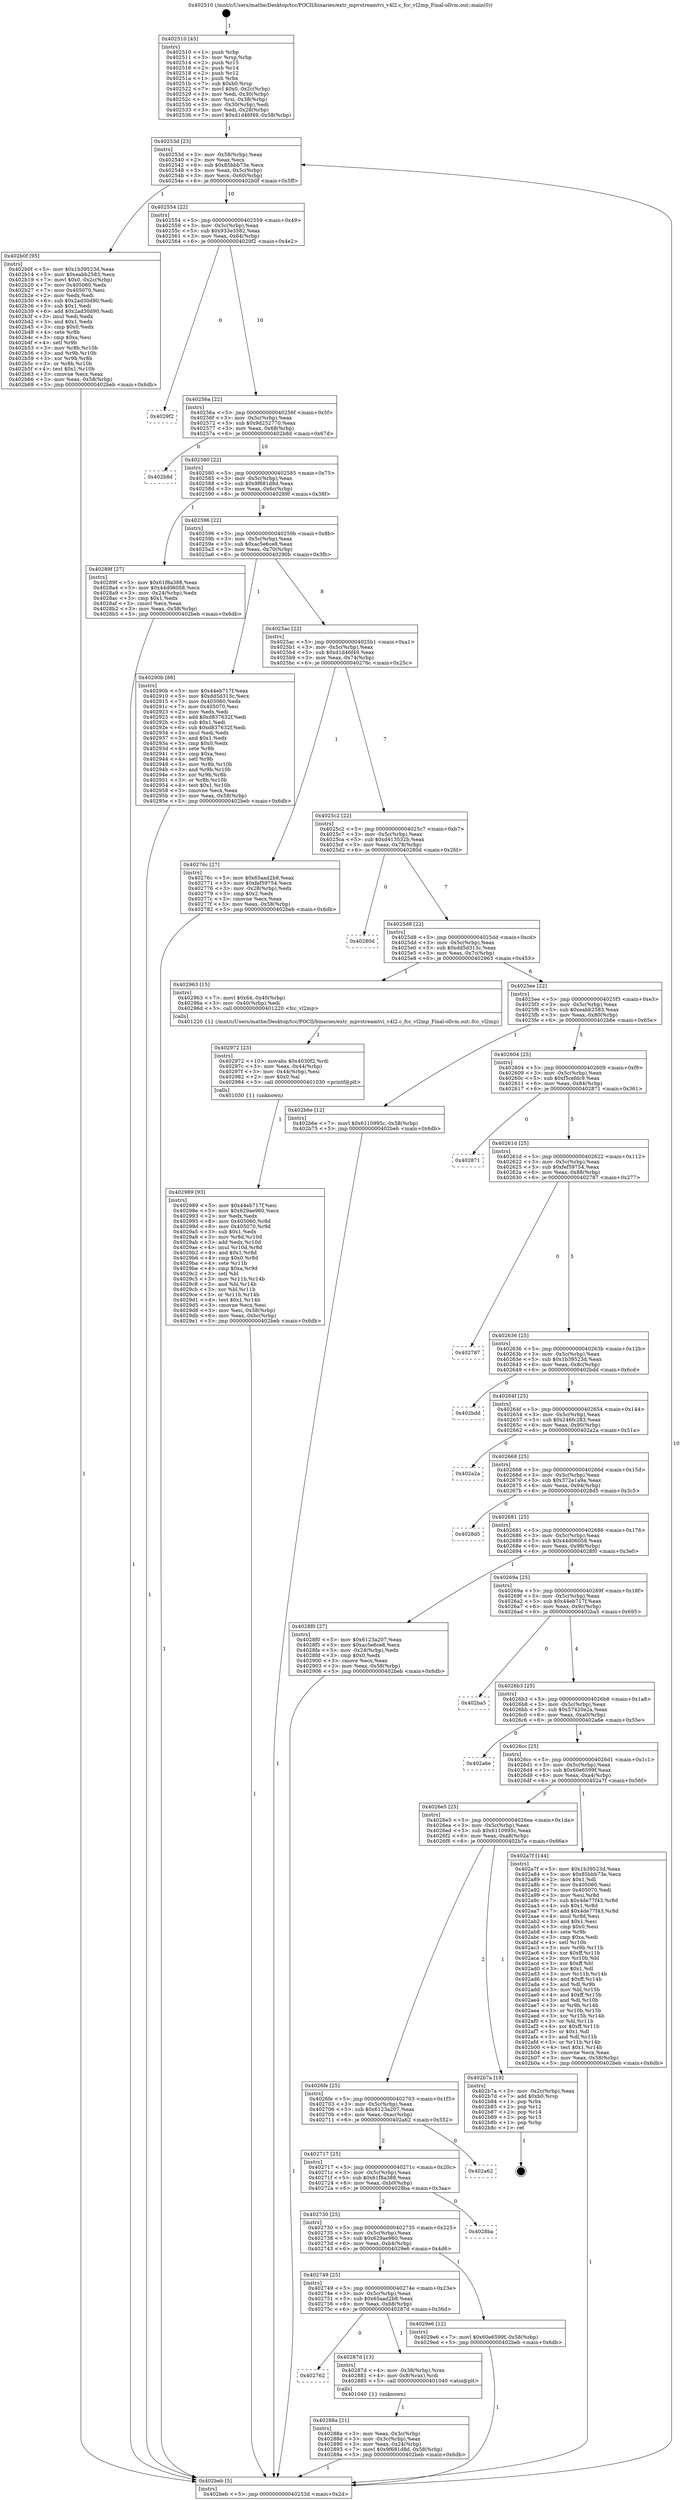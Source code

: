 digraph "0x402510" {
  label = "0x402510 (/mnt/c/Users/mathe/Desktop/tcc/POCII/binaries/extr_mpvstreamtvi_v4l2.c_fcc_vl2mp_Final-ollvm.out::main(0))"
  labelloc = "t"
  node[shape=record]

  Entry [label="",width=0.3,height=0.3,shape=circle,fillcolor=black,style=filled]
  "0x40253d" [label="{
     0x40253d [23]\l
     | [instrs]\l
     &nbsp;&nbsp;0x40253d \<+3\>: mov -0x58(%rbp),%eax\l
     &nbsp;&nbsp;0x402540 \<+2\>: mov %eax,%ecx\l
     &nbsp;&nbsp;0x402542 \<+6\>: sub $0x85bbb73e,%ecx\l
     &nbsp;&nbsp;0x402548 \<+3\>: mov %eax,-0x5c(%rbp)\l
     &nbsp;&nbsp;0x40254b \<+3\>: mov %ecx,-0x60(%rbp)\l
     &nbsp;&nbsp;0x40254e \<+6\>: je 0000000000402b0f \<main+0x5ff\>\l
  }"]
  "0x402b0f" [label="{
     0x402b0f [95]\l
     | [instrs]\l
     &nbsp;&nbsp;0x402b0f \<+5\>: mov $0x1b39523d,%eax\l
     &nbsp;&nbsp;0x402b14 \<+5\>: mov $0xeabb2583,%ecx\l
     &nbsp;&nbsp;0x402b19 \<+7\>: movl $0x0,-0x2c(%rbp)\l
     &nbsp;&nbsp;0x402b20 \<+7\>: mov 0x405060,%edx\l
     &nbsp;&nbsp;0x402b27 \<+7\>: mov 0x405070,%esi\l
     &nbsp;&nbsp;0x402b2e \<+2\>: mov %edx,%edi\l
     &nbsp;&nbsp;0x402b30 \<+6\>: sub $0x2ad30d90,%edi\l
     &nbsp;&nbsp;0x402b36 \<+3\>: sub $0x1,%edi\l
     &nbsp;&nbsp;0x402b39 \<+6\>: add $0x2ad30d90,%edi\l
     &nbsp;&nbsp;0x402b3f \<+3\>: imul %edi,%edx\l
     &nbsp;&nbsp;0x402b42 \<+3\>: and $0x1,%edx\l
     &nbsp;&nbsp;0x402b45 \<+3\>: cmp $0x0,%edx\l
     &nbsp;&nbsp;0x402b48 \<+4\>: sete %r8b\l
     &nbsp;&nbsp;0x402b4c \<+3\>: cmp $0xa,%esi\l
     &nbsp;&nbsp;0x402b4f \<+4\>: setl %r9b\l
     &nbsp;&nbsp;0x402b53 \<+3\>: mov %r8b,%r10b\l
     &nbsp;&nbsp;0x402b56 \<+3\>: and %r9b,%r10b\l
     &nbsp;&nbsp;0x402b59 \<+3\>: xor %r9b,%r8b\l
     &nbsp;&nbsp;0x402b5c \<+3\>: or %r8b,%r10b\l
     &nbsp;&nbsp;0x402b5f \<+4\>: test $0x1,%r10b\l
     &nbsp;&nbsp;0x402b63 \<+3\>: cmovne %ecx,%eax\l
     &nbsp;&nbsp;0x402b66 \<+3\>: mov %eax,-0x58(%rbp)\l
     &nbsp;&nbsp;0x402b69 \<+5\>: jmp 0000000000402beb \<main+0x6db\>\l
  }"]
  "0x402554" [label="{
     0x402554 [22]\l
     | [instrs]\l
     &nbsp;&nbsp;0x402554 \<+5\>: jmp 0000000000402559 \<main+0x49\>\l
     &nbsp;&nbsp;0x402559 \<+3\>: mov -0x5c(%rbp),%eax\l
     &nbsp;&nbsp;0x40255c \<+5\>: sub $0x933e3582,%eax\l
     &nbsp;&nbsp;0x402561 \<+3\>: mov %eax,-0x64(%rbp)\l
     &nbsp;&nbsp;0x402564 \<+6\>: je 00000000004029f2 \<main+0x4e2\>\l
  }"]
  Exit [label="",width=0.3,height=0.3,shape=circle,fillcolor=black,style=filled,peripheries=2]
  "0x4029f2" [label="{
     0x4029f2\l
  }", style=dashed]
  "0x40256a" [label="{
     0x40256a [22]\l
     | [instrs]\l
     &nbsp;&nbsp;0x40256a \<+5\>: jmp 000000000040256f \<main+0x5f\>\l
     &nbsp;&nbsp;0x40256f \<+3\>: mov -0x5c(%rbp),%eax\l
     &nbsp;&nbsp;0x402572 \<+5\>: sub $0x9d252770,%eax\l
     &nbsp;&nbsp;0x402577 \<+3\>: mov %eax,-0x68(%rbp)\l
     &nbsp;&nbsp;0x40257a \<+6\>: je 0000000000402b8d \<main+0x67d\>\l
  }"]
  "0x402989" [label="{
     0x402989 [93]\l
     | [instrs]\l
     &nbsp;&nbsp;0x402989 \<+5\>: mov $0x44eb717f,%esi\l
     &nbsp;&nbsp;0x40298e \<+5\>: mov $0x629ae960,%ecx\l
     &nbsp;&nbsp;0x402993 \<+2\>: xor %edx,%edx\l
     &nbsp;&nbsp;0x402995 \<+8\>: mov 0x405060,%r8d\l
     &nbsp;&nbsp;0x40299d \<+8\>: mov 0x405070,%r9d\l
     &nbsp;&nbsp;0x4029a5 \<+3\>: sub $0x1,%edx\l
     &nbsp;&nbsp;0x4029a8 \<+3\>: mov %r8d,%r10d\l
     &nbsp;&nbsp;0x4029ab \<+3\>: add %edx,%r10d\l
     &nbsp;&nbsp;0x4029ae \<+4\>: imul %r10d,%r8d\l
     &nbsp;&nbsp;0x4029b2 \<+4\>: and $0x1,%r8d\l
     &nbsp;&nbsp;0x4029b6 \<+4\>: cmp $0x0,%r8d\l
     &nbsp;&nbsp;0x4029ba \<+4\>: sete %r11b\l
     &nbsp;&nbsp;0x4029be \<+4\>: cmp $0xa,%r9d\l
     &nbsp;&nbsp;0x4029c2 \<+3\>: setl %bl\l
     &nbsp;&nbsp;0x4029c5 \<+3\>: mov %r11b,%r14b\l
     &nbsp;&nbsp;0x4029c8 \<+3\>: and %bl,%r14b\l
     &nbsp;&nbsp;0x4029cb \<+3\>: xor %bl,%r11b\l
     &nbsp;&nbsp;0x4029ce \<+3\>: or %r11b,%r14b\l
     &nbsp;&nbsp;0x4029d1 \<+4\>: test $0x1,%r14b\l
     &nbsp;&nbsp;0x4029d5 \<+3\>: cmovne %ecx,%esi\l
     &nbsp;&nbsp;0x4029d8 \<+3\>: mov %esi,-0x58(%rbp)\l
     &nbsp;&nbsp;0x4029db \<+6\>: mov %eax,-0xbc(%rbp)\l
     &nbsp;&nbsp;0x4029e1 \<+5\>: jmp 0000000000402beb \<main+0x6db\>\l
  }"]
  "0x402b8d" [label="{
     0x402b8d\l
  }", style=dashed]
  "0x402580" [label="{
     0x402580 [22]\l
     | [instrs]\l
     &nbsp;&nbsp;0x402580 \<+5\>: jmp 0000000000402585 \<main+0x75\>\l
     &nbsp;&nbsp;0x402585 \<+3\>: mov -0x5c(%rbp),%eax\l
     &nbsp;&nbsp;0x402588 \<+5\>: sub $0x9f681d8d,%eax\l
     &nbsp;&nbsp;0x40258d \<+3\>: mov %eax,-0x6c(%rbp)\l
     &nbsp;&nbsp;0x402590 \<+6\>: je 000000000040289f \<main+0x38f\>\l
  }"]
  "0x402972" [label="{
     0x402972 [23]\l
     | [instrs]\l
     &nbsp;&nbsp;0x402972 \<+10\>: movabs $0x4030f2,%rdi\l
     &nbsp;&nbsp;0x40297c \<+3\>: mov %eax,-0x44(%rbp)\l
     &nbsp;&nbsp;0x40297f \<+3\>: mov -0x44(%rbp),%esi\l
     &nbsp;&nbsp;0x402982 \<+2\>: mov $0x0,%al\l
     &nbsp;&nbsp;0x402984 \<+5\>: call 0000000000401030 \<printf@plt\>\l
     | [calls]\l
     &nbsp;&nbsp;0x401030 \{1\} (unknown)\l
  }"]
  "0x40289f" [label="{
     0x40289f [27]\l
     | [instrs]\l
     &nbsp;&nbsp;0x40289f \<+5\>: mov $0x61f8a388,%eax\l
     &nbsp;&nbsp;0x4028a4 \<+5\>: mov $0x44d06058,%ecx\l
     &nbsp;&nbsp;0x4028a9 \<+3\>: mov -0x24(%rbp),%edx\l
     &nbsp;&nbsp;0x4028ac \<+3\>: cmp $0x1,%edx\l
     &nbsp;&nbsp;0x4028af \<+3\>: cmovl %ecx,%eax\l
     &nbsp;&nbsp;0x4028b2 \<+3\>: mov %eax,-0x58(%rbp)\l
     &nbsp;&nbsp;0x4028b5 \<+5\>: jmp 0000000000402beb \<main+0x6db\>\l
  }"]
  "0x402596" [label="{
     0x402596 [22]\l
     | [instrs]\l
     &nbsp;&nbsp;0x402596 \<+5\>: jmp 000000000040259b \<main+0x8b\>\l
     &nbsp;&nbsp;0x40259b \<+3\>: mov -0x5c(%rbp),%eax\l
     &nbsp;&nbsp;0x40259e \<+5\>: sub $0xac5e6ce8,%eax\l
     &nbsp;&nbsp;0x4025a3 \<+3\>: mov %eax,-0x70(%rbp)\l
     &nbsp;&nbsp;0x4025a6 \<+6\>: je 000000000040290b \<main+0x3fb\>\l
  }"]
  "0x40288a" [label="{
     0x40288a [21]\l
     | [instrs]\l
     &nbsp;&nbsp;0x40288a \<+3\>: mov %eax,-0x3c(%rbp)\l
     &nbsp;&nbsp;0x40288d \<+3\>: mov -0x3c(%rbp),%eax\l
     &nbsp;&nbsp;0x402890 \<+3\>: mov %eax,-0x24(%rbp)\l
     &nbsp;&nbsp;0x402893 \<+7\>: movl $0x9f681d8d,-0x58(%rbp)\l
     &nbsp;&nbsp;0x40289a \<+5\>: jmp 0000000000402beb \<main+0x6db\>\l
  }"]
  "0x40290b" [label="{
     0x40290b [88]\l
     | [instrs]\l
     &nbsp;&nbsp;0x40290b \<+5\>: mov $0x44eb717f,%eax\l
     &nbsp;&nbsp;0x402910 \<+5\>: mov $0xdd5d313c,%ecx\l
     &nbsp;&nbsp;0x402915 \<+7\>: mov 0x405060,%edx\l
     &nbsp;&nbsp;0x40291c \<+7\>: mov 0x405070,%esi\l
     &nbsp;&nbsp;0x402923 \<+2\>: mov %edx,%edi\l
     &nbsp;&nbsp;0x402925 \<+6\>: add $0xd837632f,%edi\l
     &nbsp;&nbsp;0x40292b \<+3\>: sub $0x1,%edi\l
     &nbsp;&nbsp;0x40292e \<+6\>: sub $0xd837632f,%edi\l
     &nbsp;&nbsp;0x402934 \<+3\>: imul %edi,%edx\l
     &nbsp;&nbsp;0x402937 \<+3\>: and $0x1,%edx\l
     &nbsp;&nbsp;0x40293a \<+3\>: cmp $0x0,%edx\l
     &nbsp;&nbsp;0x40293d \<+4\>: sete %r8b\l
     &nbsp;&nbsp;0x402941 \<+3\>: cmp $0xa,%esi\l
     &nbsp;&nbsp;0x402944 \<+4\>: setl %r9b\l
     &nbsp;&nbsp;0x402948 \<+3\>: mov %r8b,%r10b\l
     &nbsp;&nbsp;0x40294b \<+3\>: and %r9b,%r10b\l
     &nbsp;&nbsp;0x40294e \<+3\>: xor %r9b,%r8b\l
     &nbsp;&nbsp;0x402951 \<+3\>: or %r8b,%r10b\l
     &nbsp;&nbsp;0x402954 \<+4\>: test $0x1,%r10b\l
     &nbsp;&nbsp;0x402958 \<+3\>: cmovne %ecx,%eax\l
     &nbsp;&nbsp;0x40295b \<+3\>: mov %eax,-0x58(%rbp)\l
     &nbsp;&nbsp;0x40295e \<+5\>: jmp 0000000000402beb \<main+0x6db\>\l
  }"]
  "0x4025ac" [label="{
     0x4025ac [22]\l
     | [instrs]\l
     &nbsp;&nbsp;0x4025ac \<+5\>: jmp 00000000004025b1 \<main+0xa1\>\l
     &nbsp;&nbsp;0x4025b1 \<+3\>: mov -0x5c(%rbp),%eax\l
     &nbsp;&nbsp;0x4025b4 \<+5\>: sub $0xd1d46f49,%eax\l
     &nbsp;&nbsp;0x4025b9 \<+3\>: mov %eax,-0x74(%rbp)\l
     &nbsp;&nbsp;0x4025bc \<+6\>: je 000000000040276c \<main+0x25c\>\l
  }"]
  "0x402762" [label="{
     0x402762\l
  }", style=dashed]
  "0x40276c" [label="{
     0x40276c [27]\l
     | [instrs]\l
     &nbsp;&nbsp;0x40276c \<+5\>: mov $0x65aad2b8,%eax\l
     &nbsp;&nbsp;0x402771 \<+5\>: mov $0xfef59754,%ecx\l
     &nbsp;&nbsp;0x402776 \<+3\>: mov -0x28(%rbp),%edx\l
     &nbsp;&nbsp;0x402779 \<+3\>: cmp $0x2,%edx\l
     &nbsp;&nbsp;0x40277c \<+3\>: cmovne %ecx,%eax\l
     &nbsp;&nbsp;0x40277f \<+3\>: mov %eax,-0x58(%rbp)\l
     &nbsp;&nbsp;0x402782 \<+5\>: jmp 0000000000402beb \<main+0x6db\>\l
  }"]
  "0x4025c2" [label="{
     0x4025c2 [22]\l
     | [instrs]\l
     &nbsp;&nbsp;0x4025c2 \<+5\>: jmp 00000000004025c7 \<main+0xb7\>\l
     &nbsp;&nbsp;0x4025c7 \<+3\>: mov -0x5c(%rbp),%eax\l
     &nbsp;&nbsp;0x4025ca \<+5\>: sub $0xd413532b,%eax\l
     &nbsp;&nbsp;0x4025cf \<+3\>: mov %eax,-0x78(%rbp)\l
     &nbsp;&nbsp;0x4025d2 \<+6\>: je 000000000040280d \<main+0x2fd\>\l
  }"]
  "0x402beb" [label="{
     0x402beb [5]\l
     | [instrs]\l
     &nbsp;&nbsp;0x402beb \<+5\>: jmp 000000000040253d \<main+0x2d\>\l
  }"]
  "0x402510" [label="{
     0x402510 [45]\l
     | [instrs]\l
     &nbsp;&nbsp;0x402510 \<+1\>: push %rbp\l
     &nbsp;&nbsp;0x402511 \<+3\>: mov %rsp,%rbp\l
     &nbsp;&nbsp;0x402514 \<+2\>: push %r15\l
     &nbsp;&nbsp;0x402516 \<+2\>: push %r14\l
     &nbsp;&nbsp;0x402518 \<+2\>: push %r12\l
     &nbsp;&nbsp;0x40251a \<+1\>: push %rbx\l
     &nbsp;&nbsp;0x40251b \<+7\>: sub $0xb0,%rsp\l
     &nbsp;&nbsp;0x402522 \<+7\>: movl $0x0,-0x2c(%rbp)\l
     &nbsp;&nbsp;0x402529 \<+3\>: mov %edi,-0x30(%rbp)\l
     &nbsp;&nbsp;0x40252c \<+4\>: mov %rsi,-0x38(%rbp)\l
     &nbsp;&nbsp;0x402530 \<+3\>: mov -0x30(%rbp),%edi\l
     &nbsp;&nbsp;0x402533 \<+3\>: mov %edi,-0x28(%rbp)\l
     &nbsp;&nbsp;0x402536 \<+7\>: movl $0xd1d46f49,-0x58(%rbp)\l
  }"]
  "0x40287d" [label="{
     0x40287d [13]\l
     | [instrs]\l
     &nbsp;&nbsp;0x40287d \<+4\>: mov -0x38(%rbp),%rax\l
     &nbsp;&nbsp;0x402881 \<+4\>: mov 0x8(%rax),%rdi\l
     &nbsp;&nbsp;0x402885 \<+5\>: call 0000000000401040 \<atoi@plt\>\l
     | [calls]\l
     &nbsp;&nbsp;0x401040 \{1\} (unknown)\l
  }"]
  "0x40280d" [label="{
     0x40280d\l
  }", style=dashed]
  "0x4025d8" [label="{
     0x4025d8 [22]\l
     | [instrs]\l
     &nbsp;&nbsp;0x4025d8 \<+5\>: jmp 00000000004025dd \<main+0xcd\>\l
     &nbsp;&nbsp;0x4025dd \<+3\>: mov -0x5c(%rbp),%eax\l
     &nbsp;&nbsp;0x4025e0 \<+5\>: sub $0xdd5d313c,%eax\l
     &nbsp;&nbsp;0x4025e5 \<+3\>: mov %eax,-0x7c(%rbp)\l
     &nbsp;&nbsp;0x4025e8 \<+6\>: je 0000000000402963 \<main+0x453\>\l
  }"]
  "0x402749" [label="{
     0x402749 [25]\l
     | [instrs]\l
     &nbsp;&nbsp;0x402749 \<+5\>: jmp 000000000040274e \<main+0x23e\>\l
     &nbsp;&nbsp;0x40274e \<+3\>: mov -0x5c(%rbp),%eax\l
     &nbsp;&nbsp;0x402751 \<+5\>: sub $0x65aad2b8,%eax\l
     &nbsp;&nbsp;0x402756 \<+6\>: mov %eax,-0xb8(%rbp)\l
     &nbsp;&nbsp;0x40275c \<+6\>: je 000000000040287d \<main+0x36d\>\l
  }"]
  "0x402963" [label="{
     0x402963 [15]\l
     | [instrs]\l
     &nbsp;&nbsp;0x402963 \<+7\>: movl $0x64,-0x40(%rbp)\l
     &nbsp;&nbsp;0x40296a \<+3\>: mov -0x40(%rbp),%edi\l
     &nbsp;&nbsp;0x40296d \<+5\>: call 0000000000401220 \<fcc_vl2mp\>\l
     | [calls]\l
     &nbsp;&nbsp;0x401220 \{1\} (/mnt/c/Users/mathe/Desktop/tcc/POCII/binaries/extr_mpvstreamtvi_v4l2.c_fcc_vl2mp_Final-ollvm.out::fcc_vl2mp)\l
  }"]
  "0x4025ee" [label="{
     0x4025ee [22]\l
     | [instrs]\l
     &nbsp;&nbsp;0x4025ee \<+5\>: jmp 00000000004025f3 \<main+0xe3\>\l
     &nbsp;&nbsp;0x4025f3 \<+3\>: mov -0x5c(%rbp),%eax\l
     &nbsp;&nbsp;0x4025f6 \<+5\>: sub $0xeabb2583,%eax\l
     &nbsp;&nbsp;0x4025fb \<+3\>: mov %eax,-0x80(%rbp)\l
     &nbsp;&nbsp;0x4025fe \<+6\>: je 0000000000402b6e \<main+0x65e\>\l
  }"]
  "0x4029e6" [label="{
     0x4029e6 [12]\l
     | [instrs]\l
     &nbsp;&nbsp;0x4029e6 \<+7\>: movl $0x60e6599f,-0x58(%rbp)\l
     &nbsp;&nbsp;0x4029ed \<+5\>: jmp 0000000000402beb \<main+0x6db\>\l
  }"]
  "0x402b6e" [label="{
     0x402b6e [12]\l
     | [instrs]\l
     &nbsp;&nbsp;0x402b6e \<+7\>: movl $0x6110995c,-0x58(%rbp)\l
     &nbsp;&nbsp;0x402b75 \<+5\>: jmp 0000000000402beb \<main+0x6db\>\l
  }"]
  "0x402604" [label="{
     0x402604 [25]\l
     | [instrs]\l
     &nbsp;&nbsp;0x402604 \<+5\>: jmp 0000000000402609 \<main+0xf9\>\l
     &nbsp;&nbsp;0x402609 \<+3\>: mov -0x5c(%rbp),%eax\l
     &nbsp;&nbsp;0x40260c \<+5\>: sub $0xf5cefdc9,%eax\l
     &nbsp;&nbsp;0x402611 \<+6\>: mov %eax,-0x84(%rbp)\l
     &nbsp;&nbsp;0x402617 \<+6\>: je 0000000000402871 \<main+0x361\>\l
  }"]
  "0x402730" [label="{
     0x402730 [25]\l
     | [instrs]\l
     &nbsp;&nbsp;0x402730 \<+5\>: jmp 0000000000402735 \<main+0x225\>\l
     &nbsp;&nbsp;0x402735 \<+3\>: mov -0x5c(%rbp),%eax\l
     &nbsp;&nbsp;0x402738 \<+5\>: sub $0x629ae960,%eax\l
     &nbsp;&nbsp;0x40273d \<+6\>: mov %eax,-0xb4(%rbp)\l
     &nbsp;&nbsp;0x402743 \<+6\>: je 00000000004029e6 \<main+0x4d6\>\l
  }"]
  "0x402871" [label="{
     0x402871\l
  }", style=dashed]
  "0x40261d" [label="{
     0x40261d [25]\l
     | [instrs]\l
     &nbsp;&nbsp;0x40261d \<+5\>: jmp 0000000000402622 \<main+0x112\>\l
     &nbsp;&nbsp;0x402622 \<+3\>: mov -0x5c(%rbp),%eax\l
     &nbsp;&nbsp;0x402625 \<+5\>: sub $0xfef59754,%eax\l
     &nbsp;&nbsp;0x40262a \<+6\>: mov %eax,-0x88(%rbp)\l
     &nbsp;&nbsp;0x402630 \<+6\>: je 0000000000402787 \<main+0x277\>\l
  }"]
  "0x4028ba" [label="{
     0x4028ba\l
  }", style=dashed]
  "0x402787" [label="{
     0x402787\l
  }", style=dashed]
  "0x402636" [label="{
     0x402636 [25]\l
     | [instrs]\l
     &nbsp;&nbsp;0x402636 \<+5\>: jmp 000000000040263b \<main+0x12b\>\l
     &nbsp;&nbsp;0x40263b \<+3\>: mov -0x5c(%rbp),%eax\l
     &nbsp;&nbsp;0x40263e \<+5\>: sub $0x1b39523d,%eax\l
     &nbsp;&nbsp;0x402643 \<+6\>: mov %eax,-0x8c(%rbp)\l
     &nbsp;&nbsp;0x402649 \<+6\>: je 0000000000402bdd \<main+0x6cd\>\l
  }"]
  "0x402717" [label="{
     0x402717 [25]\l
     | [instrs]\l
     &nbsp;&nbsp;0x402717 \<+5\>: jmp 000000000040271c \<main+0x20c\>\l
     &nbsp;&nbsp;0x40271c \<+3\>: mov -0x5c(%rbp),%eax\l
     &nbsp;&nbsp;0x40271f \<+5\>: sub $0x61f8a388,%eax\l
     &nbsp;&nbsp;0x402724 \<+6\>: mov %eax,-0xb0(%rbp)\l
     &nbsp;&nbsp;0x40272a \<+6\>: je 00000000004028ba \<main+0x3aa\>\l
  }"]
  "0x402bdd" [label="{
     0x402bdd\l
  }", style=dashed]
  "0x40264f" [label="{
     0x40264f [25]\l
     | [instrs]\l
     &nbsp;&nbsp;0x40264f \<+5\>: jmp 0000000000402654 \<main+0x144\>\l
     &nbsp;&nbsp;0x402654 \<+3\>: mov -0x5c(%rbp),%eax\l
     &nbsp;&nbsp;0x402657 \<+5\>: sub $0x246fc283,%eax\l
     &nbsp;&nbsp;0x40265c \<+6\>: mov %eax,-0x90(%rbp)\l
     &nbsp;&nbsp;0x402662 \<+6\>: je 0000000000402a2a \<main+0x51a\>\l
  }"]
  "0x402a62" [label="{
     0x402a62\l
  }", style=dashed]
  "0x402a2a" [label="{
     0x402a2a\l
  }", style=dashed]
  "0x402668" [label="{
     0x402668 [25]\l
     | [instrs]\l
     &nbsp;&nbsp;0x402668 \<+5\>: jmp 000000000040266d \<main+0x15d\>\l
     &nbsp;&nbsp;0x40266d \<+3\>: mov -0x5c(%rbp),%eax\l
     &nbsp;&nbsp;0x402670 \<+5\>: sub $0x372e1a9a,%eax\l
     &nbsp;&nbsp;0x402675 \<+6\>: mov %eax,-0x94(%rbp)\l
     &nbsp;&nbsp;0x40267b \<+6\>: je 00000000004028d5 \<main+0x3c5\>\l
  }"]
  "0x4026fe" [label="{
     0x4026fe [25]\l
     | [instrs]\l
     &nbsp;&nbsp;0x4026fe \<+5\>: jmp 0000000000402703 \<main+0x1f3\>\l
     &nbsp;&nbsp;0x402703 \<+3\>: mov -0x5c(%rbp),%eax\l
     &nbsp;&nbsp;0x402706 \<+5\>: sub $0x6123a207,%eax\l
     &nbsp;&nbsp;0x40270b \<+6\>: mov %eax,-0xac(%rbp)\l
     &nbsp;&nbsp;0x402711 \<+6\>: je 0000000000402a62 \<main+0x552\>\l
  }"]
  "0x4028d5" [label="{
     0x4028d5\l
  }", style=dashed]
  "0x402681" [label="{
     0x402681 [25]\l
     | [instrs]\l
     &nbsp;&nbsp;0x402681 \<+5\>: jmp 0000000000402686 \<main+0x176\>\l
     &nbsp;&nbsp;0x402686 \<+3\>: mov -0x5c(%rbp),%eax\l
     &nbsp;&nbsp;0x402689 \<+5\>: sub $0x44d06058,%eax\l
     &nbsp;&nbsp;0x40268e \<+6\>: mov %eax,-0x98(%rbp)\l
     &nbsp;&nbsp;0x402694 \<+6\>: je 00000000004028f0 \<main+0x3e0\>\l
  }"]
  "0x402b7a" [label="{
     0x402b7a [19]\l
     | [instrs]\l
     &nbsp;&nbsp;0x402b7a \<+3\>: mov -0x2c(%rbp),%eax\l
     &nbsp;&nbsp;0x402b7d \<+7\>: add $0xb0,%rsp\l
     &nbsp;&nbsp;0x402b84 \<+1\>: pop %rbx\l
     &nbsp;&nbsp;0x402b85 \<+2\>: pop %r12\l
     &nbsp;&nbsp;0x402b87 \<+2\>: pop %r14\l
     &nbsp;&nbsp;0x402b89 \<+2\>: pop %r15\l
     &nbsp;&nbsp;0x402b8b \<+1\>: pop %rbp\l
     &nbsp;&nbsp;0x402b8c \<+1\>: ret\l
  }"]
  "0x4028f0" [label="{
     0x4028f0 [27]\l
     | [instrs]\l
     &nbsp;&nbsp;0x4028f0 \<+5\>: mov $0x6123a207,%eax\l
     &nbsp;&nbsp;0x4028f5 \<+5\>: mov $0xac5e6ce8,%ecx\l
     &nbsp;&nbsp;0x4028fa \<+3\>: mov -0x24(%rbp),%edx\l
     &nbsp;&nbsp;0x4028fd \<+3\>: cmp $0x0,%edx\l
     &nbsp;&nbsp;0x402900 \<+3\>: cmove %ecx,%eax\l
     &nbsp;&nbsp;0x402903 \<+3\>: mov %eax,-0x58(%rbp)\l
     &nbsp;&nbsp;0x402906 \<+5\>: jmp 0000000000402beb \<main+0x6db\>\l
  }"]
  "0x40269a" [label="{
     0x40269a [25]\l
     | [instrs]\l
     &nbsp;&nbsp;0x40269a \<+5\>: jmp 000000000040269f \<main+0x18f\>\l
     &nbsp;&nbsp;0x40269f \<+3\>: mov -0x5c(%rbp),%eax\l
     &nbsp;&nbsp;0x4026a2 \<+5\>: sub $0x44eb717f,%eax\l
     &nbsp;&nbsp;0x4026a7 \<+6\>: mov %eax,-0x9c(%rbp)\l
     &nbsp;&nbsp;0x4026ad \<+6\>: je 0000000000402ba5 \<main+0x695\>\l
  }"]
  "0x4026e5" [label="{
     0x4026e5 [25]\l
     | [instrs]\l
     &nbsp;&nbsp;0x4026e5 \<+5\>: jmp 00000000004026ea \<main+0x1da\>\l
     &nbsp;&nbsp;0x4026ea \<+3\>: mov -0x5c(%rbp),%eax\l
     &nbsp;&nbsp;0x4026ed \<+5\>: sub $0x6110995c,%eax\l
     &nbsp;&nbsp;0x4026f2 \<+6\>: mov %eax,-0xa8(%rbp)\l
     &nbsp;&nbsp;0x4026f8 \<+6\>: je 0000000000402b7a \<main+0x66a\>\l
  }"]
  "0x402ba5" [label="{
     0x402ba5\l
  }", style=dashed]
  "0x4026b3" [label="{
     0x4026b3 [25]\l
     | [instrs]\l
     &nbsp;&nbsp;0x4026b3 \<+5\>: jmp 00000000004026b8 \<main+0x1a8\>\l
     &nbsp;&nbsp;0x4026b8 \<+3\>: mov -0x5c(%rbp),%eax\l
     &nbsp;&nbsp;0x4026bb \<+5\>: sub $0x57420e2a,%eax\l
     &nbsp;&nbsp;0x4026c0 \<+6\>: mov %eax,-0xa0(%rbp)\l
     &nbsp;&nbsp;0x4026c6 \<+6\>: je 0000000000402a6e \<main+0x55e\>\l
  }"]
  "0x402a7f" [label="{
     0x402a7f [144]\l
     | [instrs]\l
     &nbsp;&nbsp;0x402a7f \<+5\>: mov $0x1b39523d,%eax\l
     &nbsp;&nbsp;0x402a84 \<+5\>: mov $0x85bbb73e,%ecx\l
     &nbsp;&nbsp;0x402a89 \<+2\>: mov $0x1,%dl\l
     &nbsp;&nbsp;0x402a8b \<+7\>: mov 0x405060,%esi\l
     &nbsp;&nbsp;0x402a92 \<+7\>: mov 0x405070,%edi\l
     &nbsp;&nbsp;0x402a99 \<+3\>: mov %esi,%r8d\l
     &nbsp;&nbsp;0x402a9c \<+7\>: sub $0x4de77f43,%r8d\l
     &nbsp;&nbsp;0x402aa3 \<+4\>: sub $0x1,%r8d\l
     &nbsp;&nbsp;0x402aa7 \<+7\>: add $0x4de77f43,%r8d\l
     &nbsp;&nbsp;0x402aae \<+4\>: imul %r8d,%esi\l
     &nbsp;&nbsp;0x402ab2 \<+3\>: and $0x1,%esi\l
     &nbsp;&nbsp;0x402ab5 \<+3\>: cmp $0x0,%esi\l
     &nbsp;&nbsp;0x402ab8 \<+4\>: sete %r9b\l
     &nbsp;&nbsp;0x402abc \<+3\>: cmp $0xa,%edi\l
     &nbsp;&nbsp;0x402abf \<+4\>: setl %r10b\l
     &nbsp;&nbsp;0x402ac3 \<+3\>: mov %r9b,%r11b\l
     &nbsp;&nbsp;0x402ac6 \<+4\>: xor $0xff,%r11b\l
     &nbsp;&nbsp;0x402aca \<+3\>: mov %r10b,%bl\l
     &nbsp;&nbsp;0x402acd \<+3\>: xor $0xff,%bl\l
     &nbsp;&nbsp;0x402ad0 \<+3\>: xor $0x1,%dl\l
     &nbsp;&nbsp;0x402ad3 \<+3\>: mov %r11b,%r14b\l
     &nbsp;&nbsp;0x402ad6 \<+4\>: and $0xff,%r14b\l
     &nbsp;&nbsp;0x402ada \<+3\>: and %dl,%r9b\l
     &nbsp;&nbsp;0x402add \<+3\>: mov %bl,%r15b\l
     &nbsp;&nbsp;0x402ae0 \<+4\>: and $0xff,%r15b\l
     &nbsp;&nbsp;0x402ae4 \<+3\>: and %dl,%r10b\l
     &nbsp;&nbsp;0x402ae7 \<+3\>: or %r9b,%r14b\l
     &nbsp;&nbsp;0x402aea \<+3\>: or %r10b,%r15b\l
     &nbsp;&nbsp;0x402aed \<+3\>: xor %r15b,%r14b\l
     &nbsp;&nbsp;0x402af0 \<+3\>: or %bl,%r11b\l
     &nbsp;&nbsp;0x402af3 \<+4\>: xor $0xff,%r11b\l
     &nbsp;&nbsp;0x402af7 \<+3\>: or $0x1,%dl\l
     &nbsp;&nbsp;0x402afa \<+3\>: and %dl,%r11b\l
     &nbsp;&nbsp;0x402afd \<+3\>: or %r11b,%r14b\l
     &nbsp;&nbsp;0x402b00 \<+4\>: test $0x1,%r14b\l
     &nbsp;&nbsp;0x402b04 \<+3\>: cmovne %ecx,%eax\l
     &nbsp;&nbsp;0x402b07 \<+3\>: mov %eax,-0x58(%rbp)\l
     &nbsp;&nbsp;0x402b0a \<+5\>: jmp 0000000000402beb \<main+0x6db\>\l
  }"]
  "0x402a6e" [label="{
     0x402a6e\l
  }", style=dashed]
  "0x4026cc" [label="{
     0x4026cc [25]\l
     | [instrs]\l
     &nbsp;&nbsp;0x4026cc \<+5\>: jmp 00000000004026d1 \<main+0x1c1\>\l
     &nbsp;&nbsp;0x4026d1 \<+3\>: mov -0x5c(%rbp),%eax\l
     &nbsp;&nbsp;0x4026d4 \<+5\>: sub $0x60e6599f,%eax\l
     &nbsp;&nbsp;0x4026d9 \<+6\>: mov %eax,-0xa4(%rbp)\l
     &nbsp;&nbsp;0x4026df \<+6\>: je 0000000000402a7f \<main+0x56f\>\l
  }"]
  Entry -> "0x402510" [label=" 1"]
  "0x40253d" -> "0x402b0f" [label=" 1"]
  "0x40253d" -> "0x402554" [label=" 10"]
  "0x402b7a" -> Exit [label=" 1"]
  "0x402554" -> "0x4029f2" [label=" 0"]
  "0x402554" -> "0x40256a" [label=" 10"]
  "0x402b6e" -> "0x402beb" [label=" 1"]
  "0x40256a" -> "0x402b8d" [label=" 0"]
  "0x40256a" -> "0x402580" [label=" 10"]
  "0x402b0f" -> "0x402beb" [label=" 1"]
  "0x402580" -> "0x40289f" [label=" 1"]
  "0x402580" -> "0x402596" [label=" 9"]
  "0x402a7f" -> "0x402beb" [label=" 1"]
  "0x402596" -> "0x40290b" [label=" 1"]
  "0x402596" -> "0x4025ac" [label=" 8"]
  "0x4029e6" -> "0x402beb" [label=" 1"]
  "0x4025ac" -> "0x40276c" [label=" 1"]
  "0x4025ac" -> "0x4025c2" [label=" 7"]
  "0x40276c" -> "0x402beb" [label=" 1"]
  "0x402510" -> "0x40253d" [label=" 1"]
  "0x402beb" -> "0x40253d" [label=" 10"]
  "0x402989" -> "0x402beb" [label=" 1"]
  "0x4025c2" -> "0x40280d" [label=" 0"]
  "0x4025c2" -> "0x4025d8" [label=" 7"]
  "0x402972" -> "0x402989" [label=" 1"]
  "0x4025d8" -> "0x402963" [label=" 1"]
  "0x4025d8" -> "0x4025ee" [label=" 6"]
  "0x40290b" -> "0x402beb" [label=" 1"]
  "0x4025ee" -> "0x402b6e" [label=" 1"]
  "0x4025ee" -> "0x402604" [label=" 5"]
  "0x4028f0" -> "0x402beb" [label=" 1"]
  "0x402604" -> "0x402871" [label=" 0"]
  "0x402604" -> "0x40261d" [label=" 5"]
  "0x40288a" -> "0x402beb" [label=" 1"]
  "0x40261d" -> "0x402787" [label=" 0"]
  "0x40261d" -> "0x402636" [label=" 5"]
  "0x40287d" -> "0x40288a" [label=" 1"]
  "0x402636" -> "0x402bdd" [label=" 0"]
  "0x402636" -> "0x40264f" [label=" 5"]
  "0x402749" -> "0x40287d" [label=" 1"]
  "0x40264f" -> "0x402a2a" [label=" 0"]
  "0x40264f" -> "0x402668" [label=" 5"]
  "0x402963" -> "0x402972" [label=" 1"]
  "0x402668" -> "0x4028d5" [label=" 0"]
  "0x402668" -> "0x402681" [label=" 5"]
  "0x402730" -> "0x4029e6" [label=" 1"]
  "0x402681" -> "0x4028f0" [label=" 1"]
  "0x402681" -> "0x40269a" [label=" 4"]
  "0x40289f" -> "0x402beb" [label=" 1"]
  "0x40269a" -> "0x402ba5" [label=" 0"]
  "0x40269a" -> "0x4026b3" [label=" 4"]
  "0x402717" -> "0x4028ba" [label=" 0"]
  "0x4026b3" -> "0x402a6e" [label=" 0"]
  "0x4026b3" -> "0x4026cc" [label=" 4"]
  "0x402749" -> "0x402762" [label=" 0"]
  "0x4026cc" -> "0x402a7f" [label=" 1"]
  "0x4026cc" -> "0x4026e5" [label=" 3"]
  "0x402717" -> "0x402730" [label=" 2"]
  "0x4026e5" -> "0x402b7a" [label=" 1"]
  "0x4026e5" -> "0x4026fe" [label=" 2"]
  "0x402730" -> "0x402749" [label=" 1"]
  "0x4026fe" -> "0x402a62" [label=" 0"]
  "0x4026fe" -> "0x402717" [label=" 2"]
}
